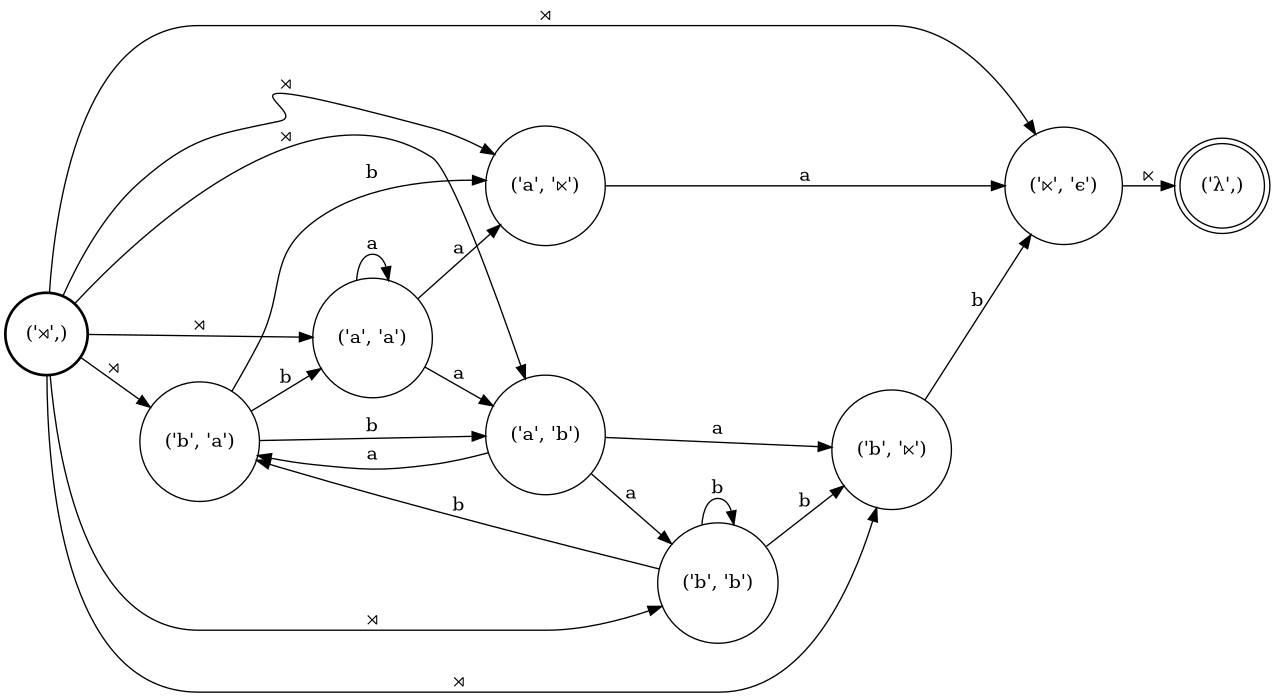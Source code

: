 digraph FST {
rankdir = LR;
size = "8.5,11";
center = 1;
orientation = Portrait;
ranksep = "0.4";
nodesep = "0.25";
8 [label = "('⋊',)", shape = circle, style = bold, fontsize = 14]
	8 -> 2 [label = "⋊", fontsize = 14];
	8 -> 3 [label = "⋊", fontsize = 14];
	8 -> 4 [label = "⋊", fontsize = 14];
	8 -> 5 [label = "⋊", fontsize = 14];
	8 -> 6 [label = "⋊", fontsize = 14];
	8 -> 7 [label = "⋊", fontsize = 14];
	8 -> 1 [label = "⋊", fontsize = 14];
0 [label = "('λ',)", shape = doublecircle, style = solid, fontsize = 14]
1 [label = "('⋉', 'ϵ')", shape = circle, style = solid, fontsize = 14]
	1 -> 0 [label = "⋉", fontsize = 14];
2 [label = "('b', '⋉')", shape = circle, style = solid, fontsize = 14]
	2 -> 1 [label = "b", fontsize = 14];
3 [label = "('a', '⋉')", shape = circle, style = solid, fontsize = 14]
	3 -> 1 [label = "a", fontsize = 14];
4 [label = "('b', 'a')", shape = circle, style = solid, fontsize = 14]
	4 -> 3 [label = "b", fontsize = 14];
	4 -> 7 [label = "b", fontsize = 14];
	4 -> 5 [label = "b", fontsize = 14];
5 [label = "('a', 'a')", shape = circle, style = solid, fontsize = 14]
	5 -> 3 [label = "a", fontsize = 14];
	5 -> 7 [label = "a", fontsize = 14];
	5 -> 5 [label = "a", fontsize = 14];
6 [label = "('b', 'b')", shape = circle, style = solid, fontsize = 14]
	6 -> 2 [label = "b", fontsize = 14];
	6 -> 6 [label = "b", fontsize = 14];
	6 -> 4 [label = "b", fontsize = 14];
7 [label = "('a', 'b')", shape = circle, style = solid, fontsize = 14]
	7 -> 2 [label = "a", fontsize = 14];
	7 -> 6 [label = "a", fontsize = 14];
	7 -> 4 [label = "a", fontsize = 14];
}
